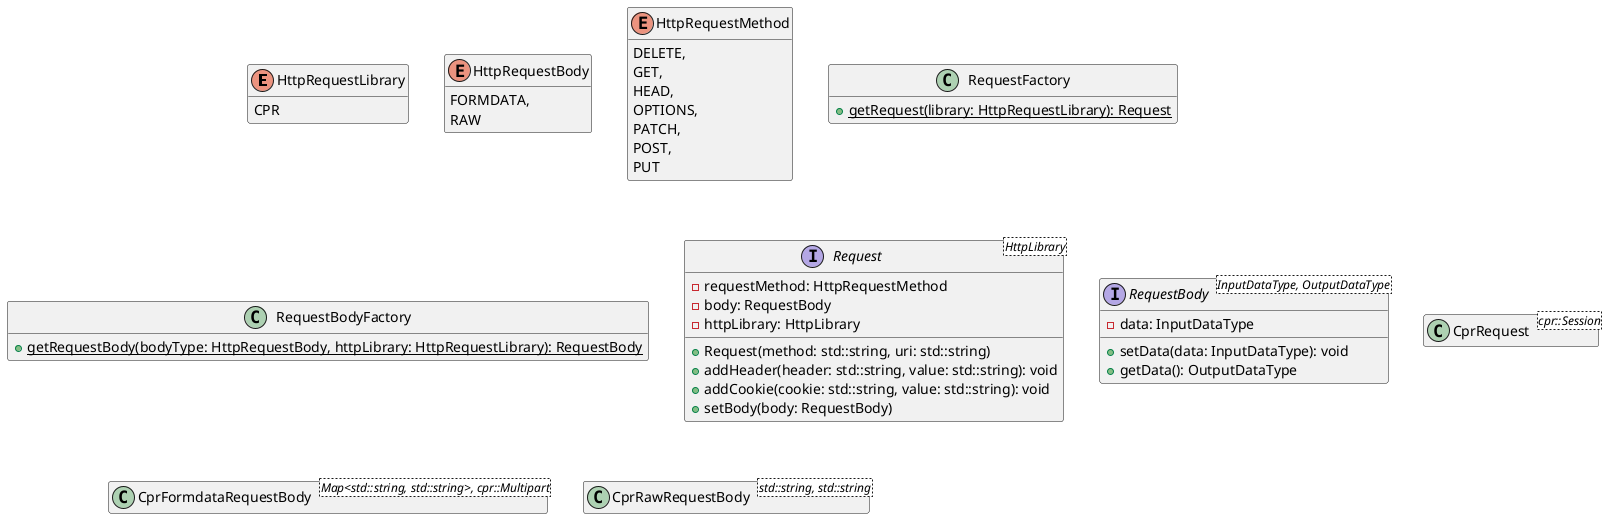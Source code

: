 @startuml Classes

enum HttpRequestLibrary {
    CPR
}
hide HttpRequestLibrary methods

enum HttpRequestBody {
    FORMDATA,
    RAW
}
hide HttpRequestBody methods

enum HttpRequestMethod {
    DELETE,
    GET,
    HEAD,
    OPTIONS,
    PATCH,
    POST,
    PUT
}
hide HttpRequestMethod methods

class RequestFactory {
    + {static} getRequest(library: HttpRequestLibrary): Request
}
hide RequestFactory fields

class RequestBodyFactory {
    + {static} getRequestBody(bodyType: HttpRequestBody, httpLibrary: HttpRequestLibrary): RequestBody
}
hide RequestBodyFactory fields

interface Request<HttpLibrary> {
    ' Members
    - requestMethod: HttpRequestMethod
    - body: RequestBody
    - httpLibrary: HttpLibrary

    ' Methods
    + Request(method: std::string, uri: std::string)
    + addHeader(header: std::string, value: std::string): void
    + addCookie(cookie: std::string, value: std::string): void
    + setBody(body: RequestBody)
}

interface RequestBody<InputDataType, OutputDataType> {
    ' Members
    - data: InputDataType

    ' Methods
    + setData(data: InputDataType): void
    + getData(): OutputDataType
}

class CprRequest<cpr::Session>
hide CprRequest fields
hide CprRequest methods

class CprFormdataRequestBody<Map<std::string, std::string>, cpr::Multipart>
hide CprFormdataRequestBody fields
hide CprFormdataRequestBody methods

class CprRawRequestBody<std::string, std::string>
hide CprRawRequestBody fields
hide CprRawRequestBody methods

@enduml